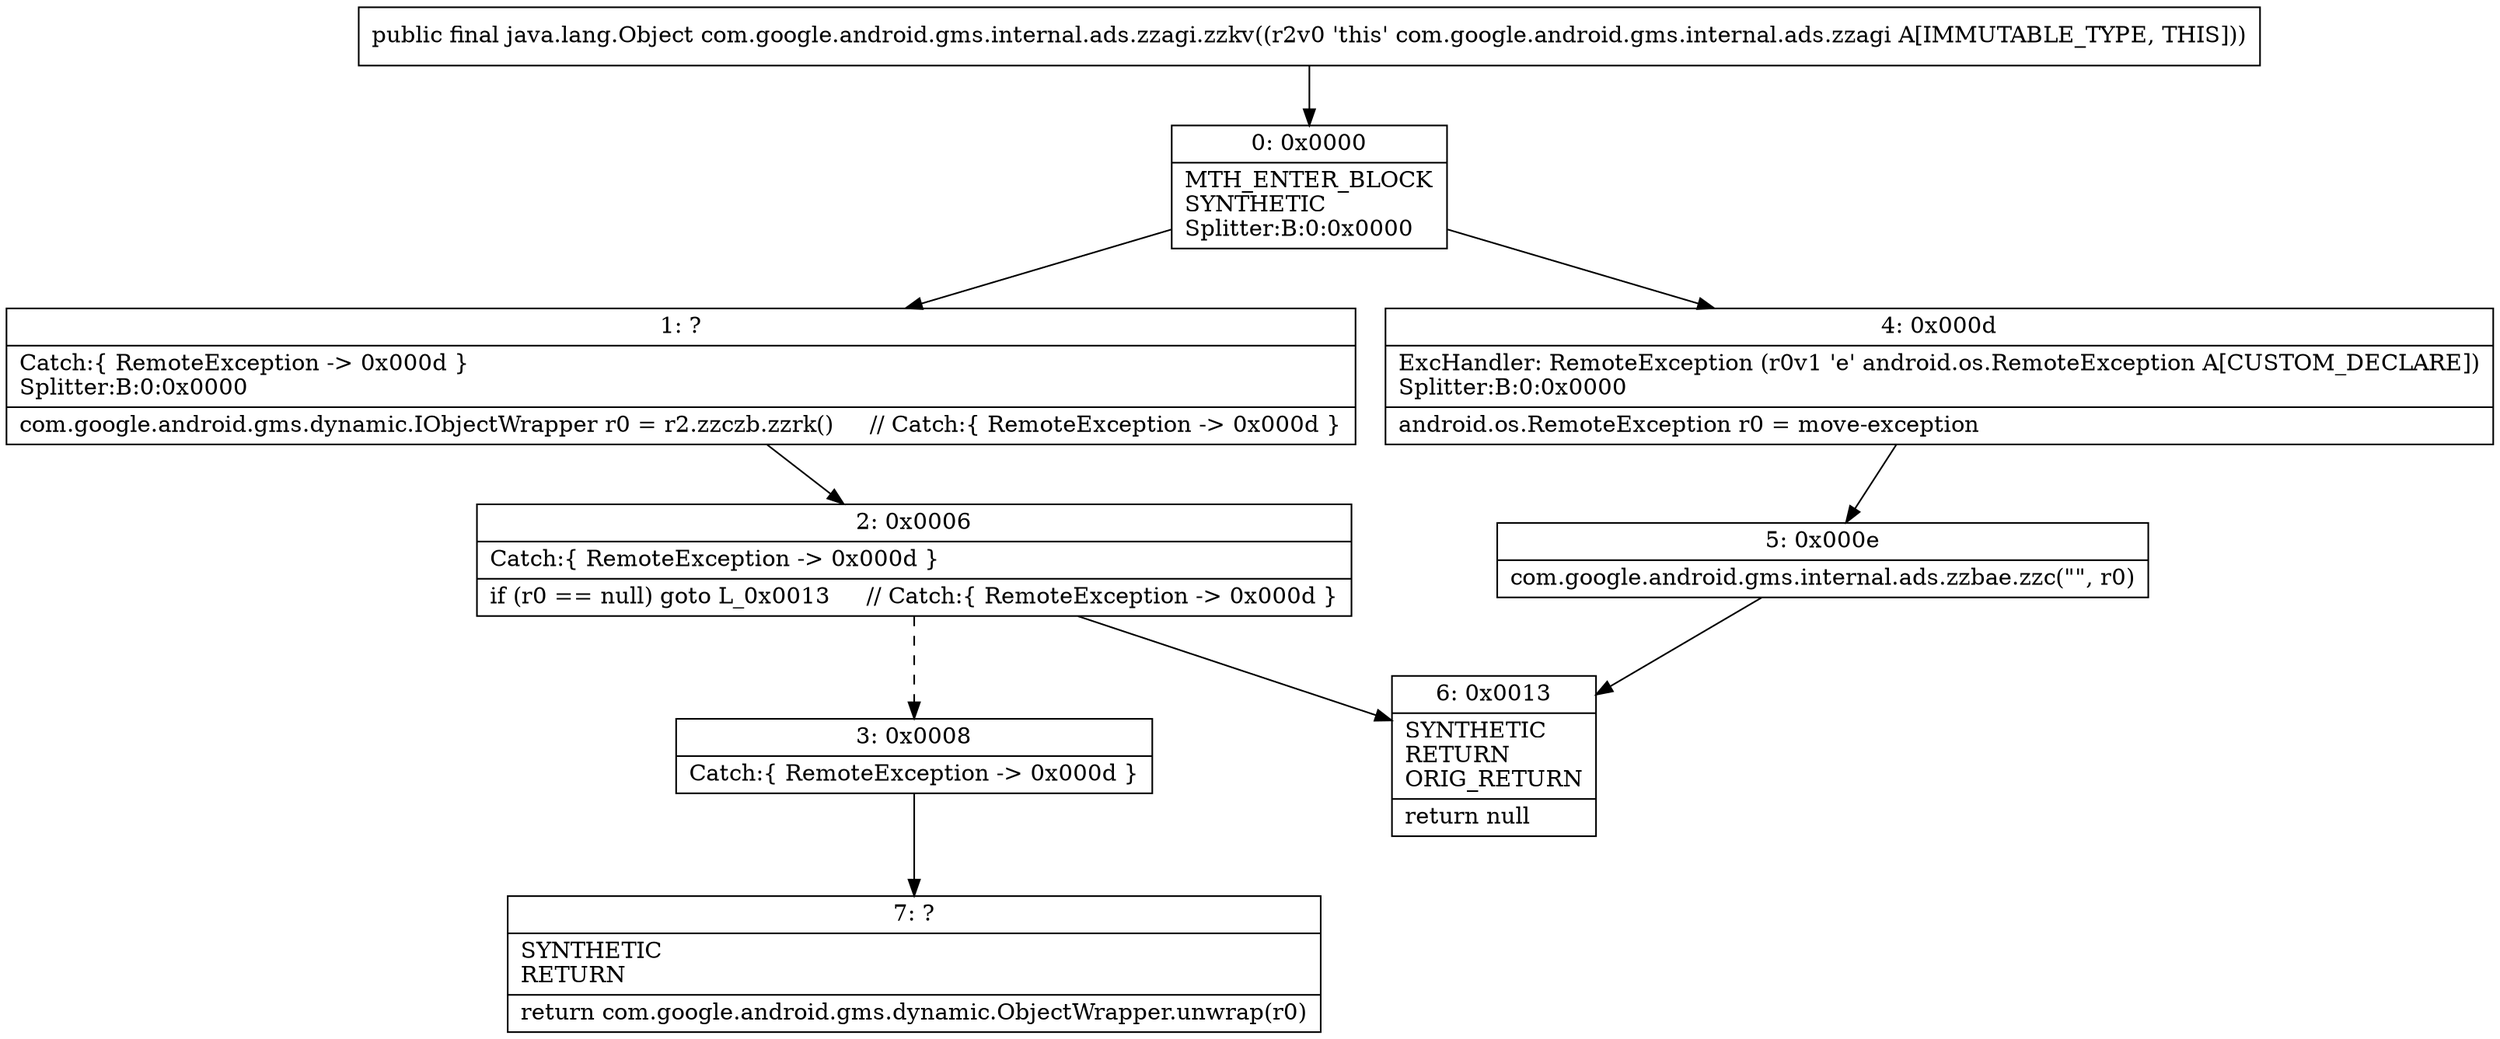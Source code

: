 digraph "CFG forcom.google.android.gms.internal.ads.zzagi.zzkv()Ljava\/lang\/Object;" {
Node_0 [shape=record,label="{0\:\ 0x0000|MTH_ENTER_BLOCK\lSYNTHETIC\lSplitter:B:0:0x0000\l}"];
Node_1 [shape=record,label="{1\:\ ?|Catch:\{ RemoteException \-\> 0x000d \}\lSplitter:B:0:0x0000\l|com.google.android.gms.dynamic.IObjectWrapper r0 = r2.zzczb.zzrk()     \/\/ Catch:\{ RemoteException \-\> 0x000d \}\l}"];
Node_2 [shape=record,label="{2\:\ 0x0006|Catch:\{ RemoteException \-\> 0x000d \}\l|if (r0 == null) goto L_0x0013     \/\/ Catch:\{ RemoteException \-\> 0x000d \}\l}"];
Node_3 [shape=record,label="{3\:\ 0x0008|Catch:\{ RemoteException \-\> 0x000d \}\l}"];
Node_4 [shape=record,label="{4\:\ 0x000d|ExcHandler: RemoteException (r0v1 'e' android.os.RemoteException A[CUSTOM_DECLARE])\lSplitter:B:0:0x0000\l|android.os.RemoteException r0 = move\-exception\l}"];
Node_5 [shape=record,label="{5\:\ 0x000e|com.google.android.gms.internal.ads.zzbae.zzc(\"\", r0)\l}"];
Node_6 [shape=record,label="{6\:\ 0x0013|SYNTHETIC\lRETURN\lORIG_RETURN\l|return null\l}"];
Node_7 [shape=record,label="{7\:\ ?|SYNTHETIC\lRETURN\l|return com.google.android.gms.dynamic.ObjectWrapper.unwrap(r0)\l}"];
MethodNode[shape=record,label="{public final java.lang.Object com.google.android.gms.internal.ads.zzagi.zzkv((r2v0 'this' com.google.android.gms.internal.ads.zzagi A[IMMUTABLE_TYPE, THIS])) }"];
MethodNode -> Node_0;
Node_0 -> Node_1;
Node_0 -> Node_4;
Node_1 -> Node_2;
Node_2 -> Node_3[style=dashed];
Node_2 -> Node_6;
Node_3 -> Node_7;
Node_4 -> Node_5;
Node_5 -> Node_6;
}

